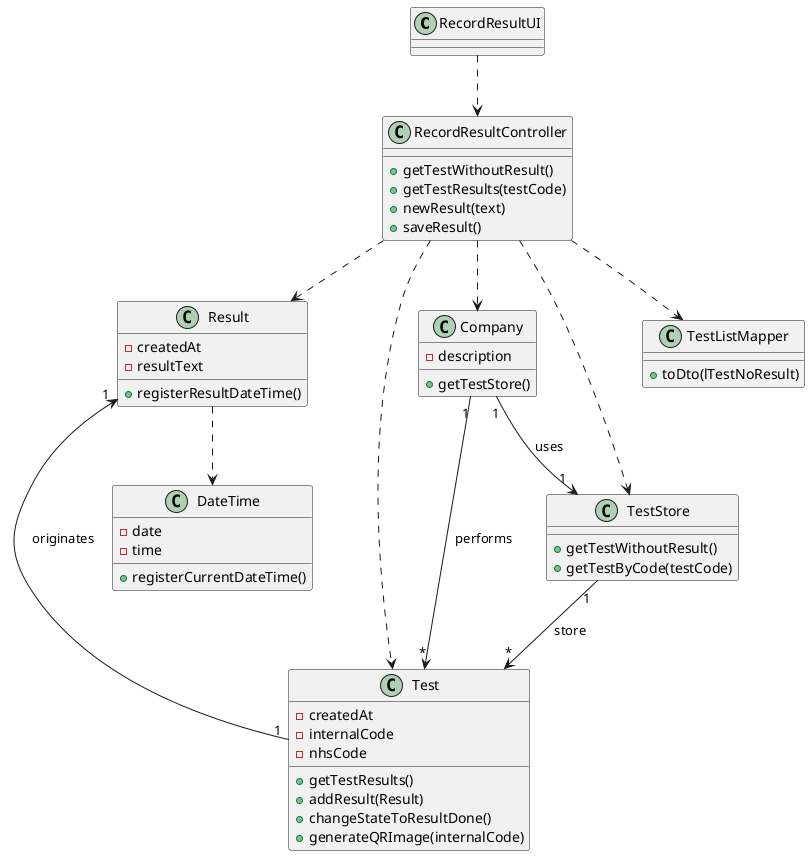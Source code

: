 @startuml

class RecordResultUI {
}

class RecordResultController {
    +getTestWithoutResult()
    +getTestResults(testCode)
    +newResult(text)
    +saveResult()
}

class Company {
    -description
    +getTestStore()
}

class TestStore {
    +getTestWithoutResult()
    +getTestByCode(testCode)
}

class TestListMapper {
    +toDto(lTestNoResult)
}

class Test {
    -createdAt
    -internalCode
    -nhsCode
    +getTestResults()
    +addResult(Result)
    +changeStateToResultDone()
    +generateQRImage(internalCode)
}

class Result {
    -createdAt
    -resultText
    +registerResultDateTime()
}

class DateTime {
    -date
    -time
    +registerCurrentDateTime()
}

RecordResultUI ..> RecordResultController
RecordResultController ..> Company
RecordResultController ..> TestStore
RecordResultController ..> TestListMapper
RecordResultController ..> Test
RecordResultController ..> Result
Company"1" --> "*"Test : "performs"
Company"1" --> "1"TestStore : "uses"
TestStore"1" --> "*"Test : "store"
Test"1" -left-> "1"Result : "originates"
Result ..> DateTime

@enduml